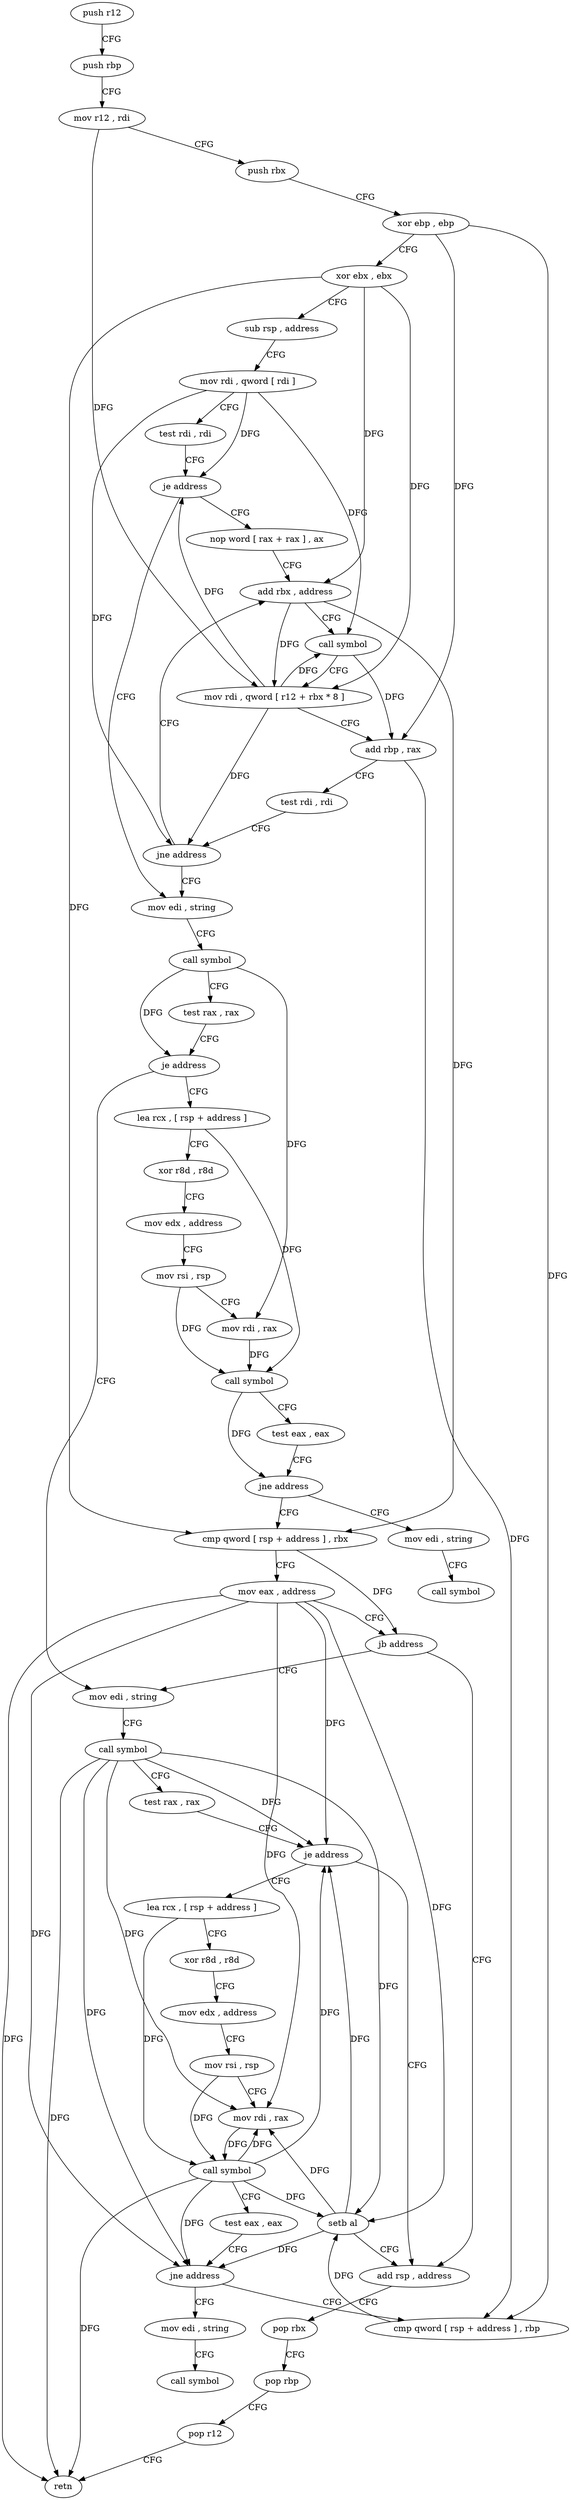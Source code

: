digraph "func" {
"4284560" [label = "push r12" ]
"4284562" [label = "push rbp" ]
"4284563" [label = "mov r12 , rdi" ]
"4284566" [label = "push rbx" ]
"4284567" [label = "xor ebp , ebp" ]
"4284569" [label = "xor ebx , ebx" ]
"4284571" [label = "sub rsp , address" ]
"4284575" [label = "mov rdi , qword [ rdi ]" ]
"4284578" [label = "test rdi , rdi" ]
"4284581" [label = "je address" ]
"4284613" [label = "mov edi , string" ]
"4284583" [label = "nop word [ rax + rax ] , ax" ]
"4284618" [label = "call symbol" ]
"4284623" [label = "test rax , rax" ]
"4284626" [label = "je address" ]
"4284668" [label = "mov edi , string" ]
"4284628" [label = "lea rcx , [ rsp + address ]" ]
"4284592" [label = "add rbx , address" ]
"4284673" [label = "call symbol" ]
"4284678" [label = "test rax , rax" ]
"4284681" [label = "je address" ]
"4284719" [label = "add rsp , address" ]
"4284683" [label = "lea rcx , [ rsp + address ]" ]
"4284633" [label = "xor r8d , r8d" ]
"4284636" [label = "mov edx , address" ]
"4284641" [label = "mov rsi , rsp" ]
"4284644" [label = "mov rdi , rax" ]
"4284647" [label = "call symbol" ]
"4284652" [label = "test eax , eax" ]
"4284654" [label = "jne address" ]
"4284728" [label = "mov edi , string" ]
"4284656" [label = "cmp qword [ rsp + address ] , rbx" ]
"4284596" [label = "call symbol" ]
"4284601" [label = "mov rdi , qword [ r12 + rbx * 8 ]" ]
"4284605" [label = "add rbp , rax" ]
"4284608" [label = "test rdi , rdi" ]
"4284611" [label = "jne address" ]
"4284723" [label = "pop rbx" ]
"4284724" [label = "pop rbp" ]
"4284725" [label = "pop r12" ]
"4284727" [label = "retn" ]
"4284688" [label = "xor r8d , r8d" ]
"4284691" [label = "mov edx , address" ]
"4284696" [label = "mov rsi , rsp" ]
"4284699" [label = "mov rdi , rax" ]
"4284702" [label = "call symbol" ]
"4284707" [label = "test eax , eax" ]
"4284709" [label = "jne address" ]
"4284738" [label = "mov edi , string" ]
"4284711" [label = "cmp qword [ rsp + address ] , rbp" ]
"4284733" [label = "call symbol" ]
"4284661" [label = "mov eax , address" ]
"4284666" [label = "jb address" ]
"4284743" [label = "call symbol" ]
"4284716" [label = "setb al" ]
"4284560" -> "4284562" [ label = "CFG" ]
"4284562" -> "4284563" [ label = "CFG" ]
"4284563" -> "4284566" [ label = "CFG" ]
"4284563" -> "4284601" [ label = "DFG" ]
"4284566" -> "4284567" [ label = "CFG" ]
"4284567" -> "4284569" [ label = "CFG" ]
"4284567" -> "4284605" [ label = "DFG" ]
"4284567" -> "4284711" [ label = "DFG" ]
"4284569" -> "4284571" [ label = "CFG" ]
"4284569" -> "4284592" [ label = "DFG" ]
"4284569" -> "4284601" [ label = "DFG" ]
"4284569" -> "4284656" [ label = "DFG" ]
"4284571" -> "4284575" [ label = "CFG" ]
"4284575" -> "4284578" [ label = "CFG" ]
"4284575" -> "4284581" [ label = "DFG" ]
"4284575" -> "4284596" [ label = "DFG" ]
"4284575" -> "4284611" [ label = "DFG" ]
"4284578" -> "4284581" [ label = "CFG" ]
"4284581" -> "4284613" [ label = "CFG" ]
"4284581" -> "4284583" [ label = "CFG" ]
"4284613" -> "4284618" [ label = "CFG" ]
"4284583" -> "4284592" [ label = "CFG" ]
"4284618" -> "4284623" [ label = "CFG" ]
"4284618" -> "4284626" [ label = "DFG" ]
"4284618" -> "4284644" [ label = "DFG" ]
"4284623" -> "4284626" [ label = "CFG" ]
"4284626" -> "4284668" [ label = "CFG" ]
"4284626" -> "4284628" [ label = "CFG" ]
"4284668" -> "4284673" [ label = "CFG" ]
"4284628" -> "4284633" [ label = "CFG" ]
"4284628" -> "4284647" [ label = "DFG" ]
"4284592" -> "4284596" [ label = "CFG" ]
"4284592" -> "4284601" [ label = "DFG" ]
"4284592" -> "4284656" [ label = "DFG" ]
"4284673" -> "4284678" [ label = "CFG" ]
"4284673" -> "4284681" [ label = "DFG" ]
"4284673" -> "4284727" [ label = "DFG" ]
"4284673" -> "4284699" [ label = "DFG" ]
"4284673" -> "4284709" [ label = "DFG" ]
"4284673" -> "4284716" [ label = "DFG" ]
"4284678" -> "4284681" [ label = "CFG" ]
"4284681" -> "4284719" [ label = "CFG" ]
"4284681" -> "4284683" [ label = "CFG" ]
"4284719" -> "4284723" [ label = "CFG" ]
"4284683" -> "4284688" [ label = "CFG" ]
"4284683" -> "4284702" [ label = "DFG" ]
"4284633" -> "4284636" [ label = "CFG" ]
"4284636" -> "4284641" [ label = "CFG" ]
"4284641" -> "4284644" [ label = "CFG" ]
"4284641" -> "4284647" [ label = "DFG" ]
"4284644" -> "4284647" [ label = "DFG" ]
"4284647" -> "4284652" [ label = "CFG" ]
"4284647" -> "4284654" [ label = "DFG" ]
"4284652" -> "4284654" [ label = "CFG" ]
"4284654" -> "4284728" [ label = "CFG" ]
"4284654" -> "4284656" [ label = "CFG" ]
"4284728" -> "4284733" [ label = "CFG" ]
"4284656" -> "4284661" [ label = "CFG" ]
"4284656" -> "4284666" [ label = "DFG" ]
"4284596" -> "4284601" [ label = "CFG" ]
"4284596" -> "4284605" [ label = "DFG" ]
"4284601" -> "4284605" [ label = "CFG" ]
"4284601" -> "4284581" [ label = "DFG" ]
"4284601" -> "4284596" [ label = "DFG" ]
"4284601" -> "4284611" [ label = "DFG" ]
"4284605" -> "4284608" [ label = "CFG" ]
"4284605" -> "4284711" [ label = "DFG" ]
"4284608" -> "4284611" [ label = "CFG" ]
"4284611" -> "4284592" [ label = "CFG" ]
"4284611" -> "4284613" [ label = "CFG" ]
"4284723" -> "4284724" [ label = "CFG" ]
"4284724" -> "4284725" [ label = "CFG" ]
"4284725" -> "4284727" [ label = "CFG" ]
"4284688" -> "4284691" [ label = "CFG" ]
"4284691" -> "4284696" [ label = "CFG" ]
"4284696" -> "4284699" [ label = "CFG" ]
"4284696" -> "4284702" [ label = "DFG" ]
"4284699" -> "4284702" [ label = "DFG" ]
"4284702" -> "4284707" [ label = "CFG" ]
"4284702" -> "4284681" [ label = "DFG" ]
"4284702" -> "4284699" [ label = "DFG" ]
"4284702" -> "4284727" [ label = "DFG" ]
"4284702" -> "4284709" [ label = "DFG" ]
"4284702" -> "4284716" [ label = "DFG" ]
"4284707" -> "4284709" [ label = "CFG" ]
"4284709" -> "4284738" [ label = "CFG" ]
"4284709" -> "4284711" [ label = "CFG" ]
"4284738" -> "4284743" [ label = "CFG" ]
"4284711" -> "4284716" [ label = "DFG" ]
"4284661" -> "4284666" [ label = "CFG" ]
"4284661" -> "4284681" [ label = "DFG" ]
"4284661" -> "4284699" [ label = "DFG" ]
"4284661" -> "4284709" [ label = "DFG" ]
"4284661" -> "4284727" [ label = "DFG" ]
"4284661" -> "4284716" [ label = "DFG" ]
"4284666" -> "4284719" [ label = "CFG" ]
"4284666" -> "4284668" [ label = "CFG" ]
"4284716" -> "4284719" [ label = "CFG" ]
"4284716" -> "4284681" [ label = "DFG" ]
"4284716" -> "4284699" [ label = "DFG" ]
"4284716" -> "4284709" [ label = "DFG" ]
}
